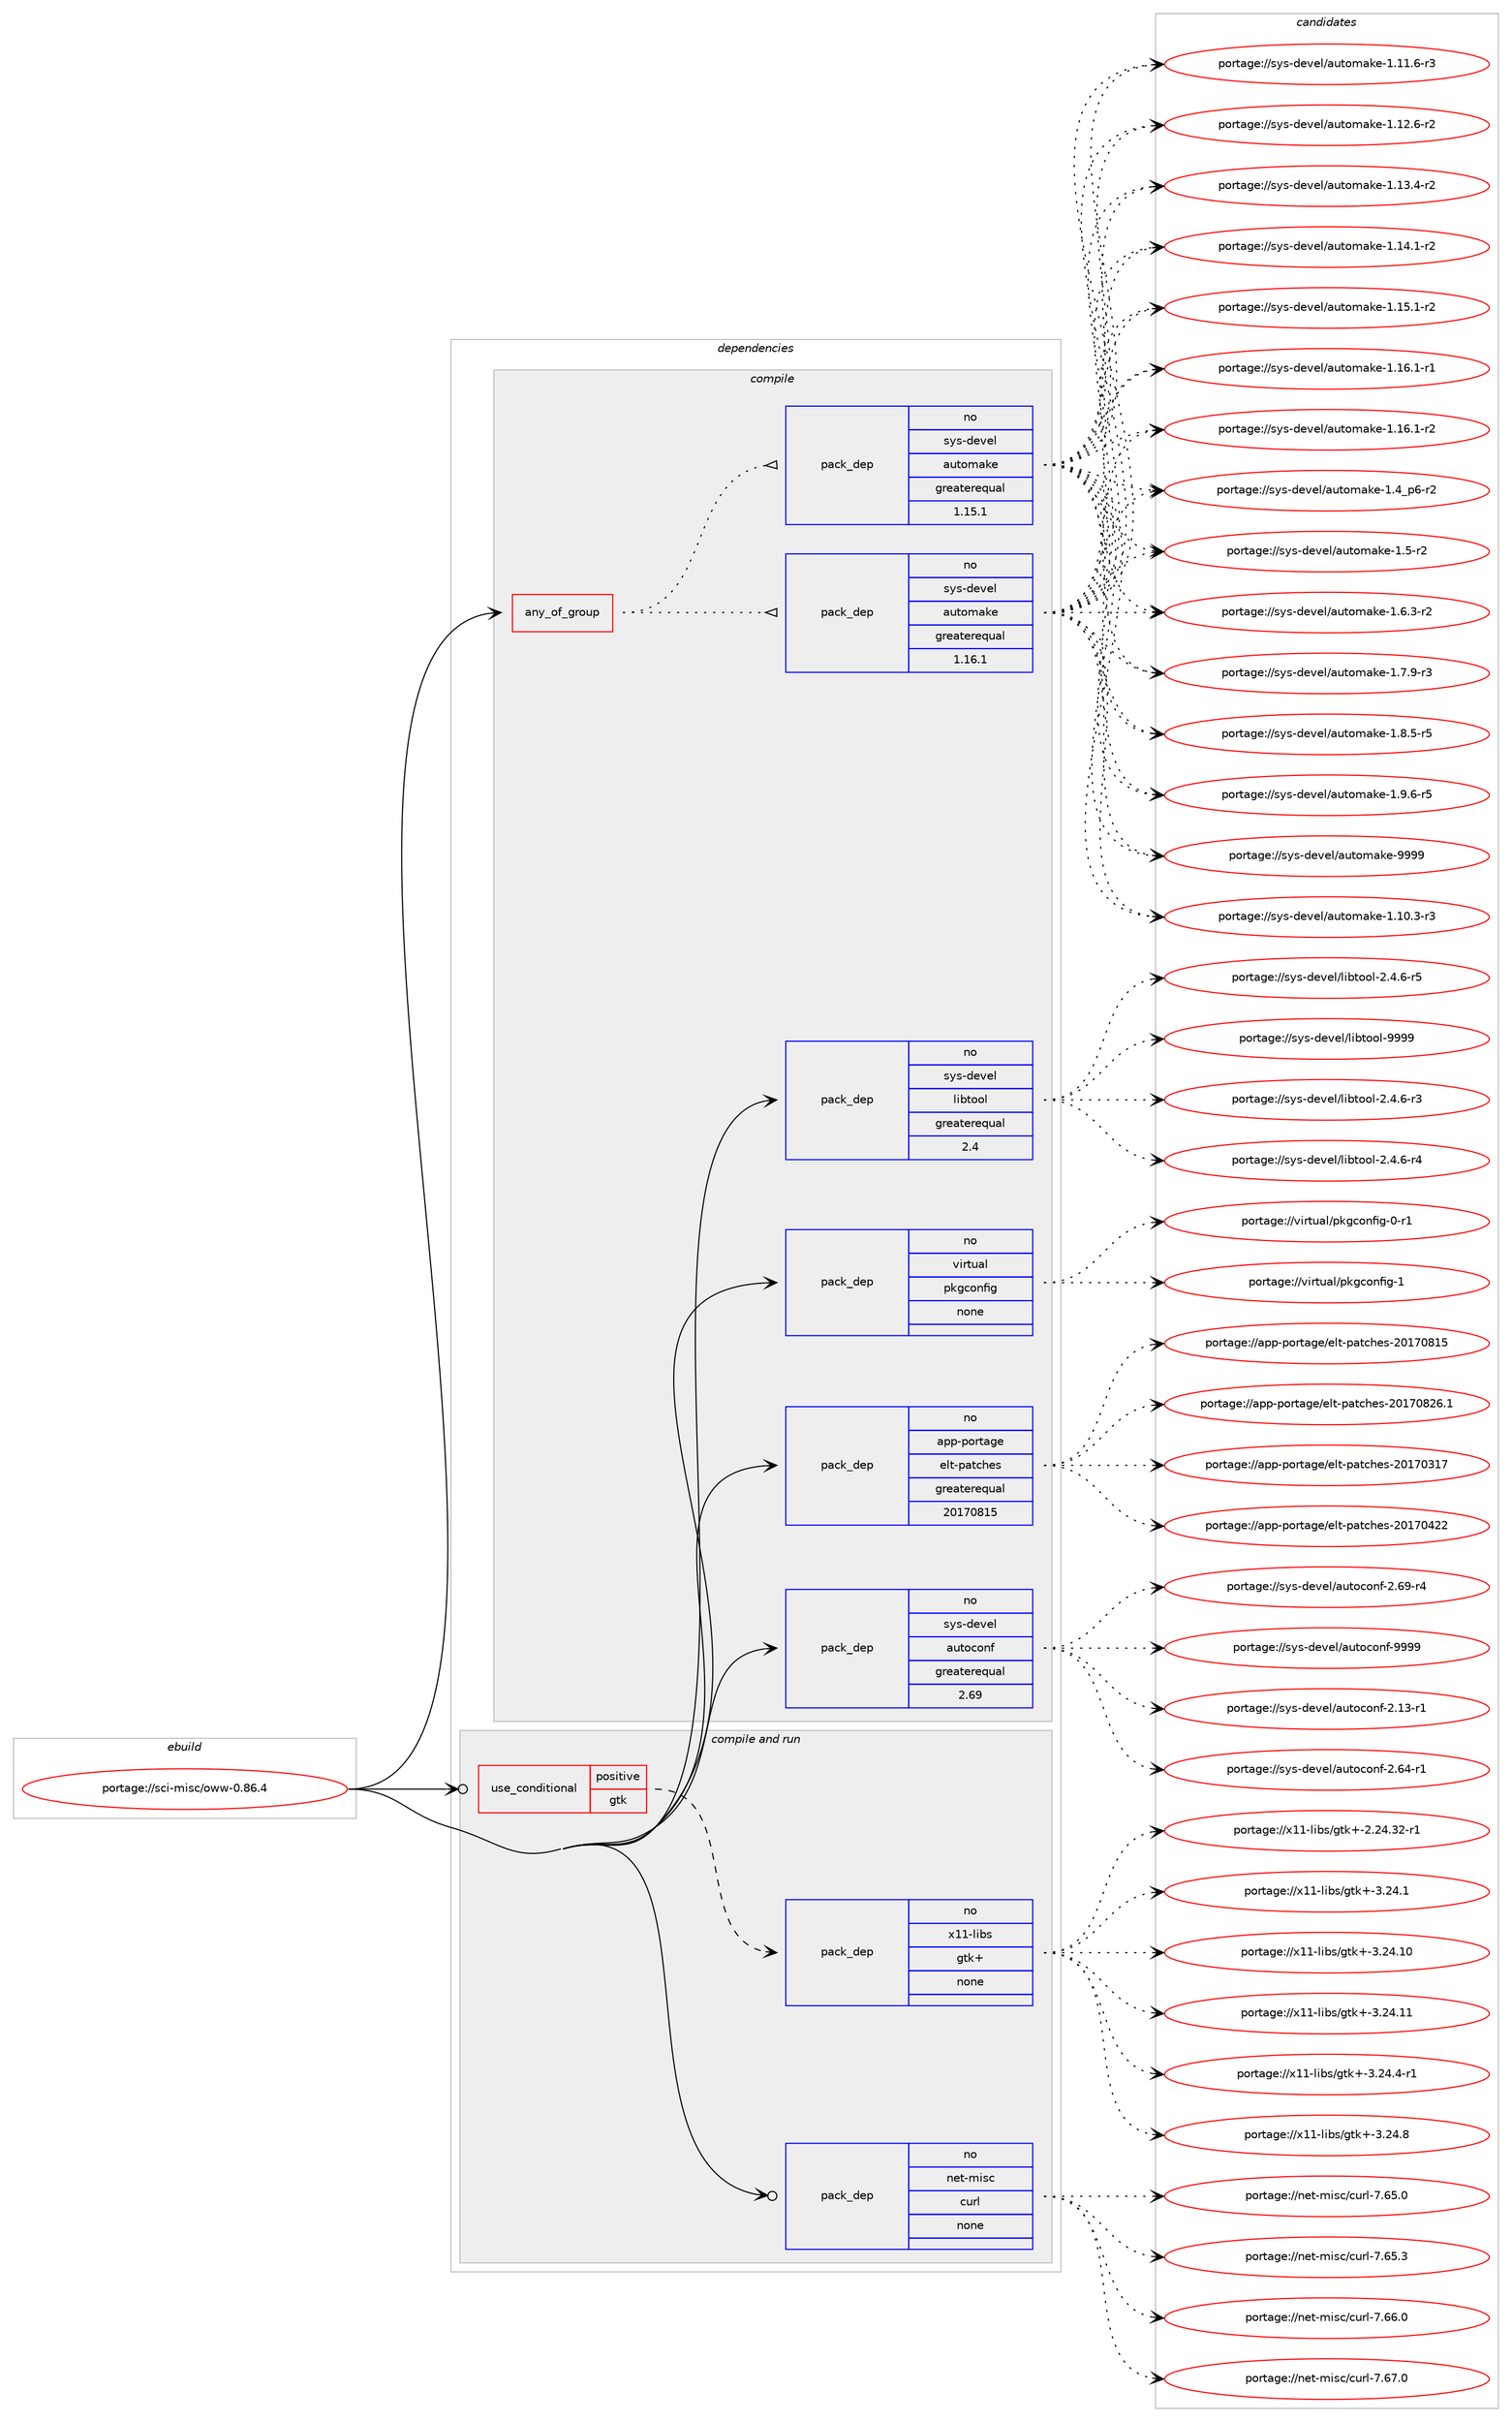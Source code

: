 digraph prolog {

# *************
# Graph options
# *************

newrank=true;
concentrate=true;
compound=true;
graph [rankdir=LR,fontname=Helvetica,fontsize=10,ranksep=1.5];#, ranksep=2.5, nodesep=0.2];
edge  [arrowhead=vee];
node  [fontname=Helvetica,fontsize=10];

# **********
# The ebuild
# **********

subgraph cluster_leftcol {
color=gray;
rank=same;
label=<<i>ebuild</i>>;
id [label="portage://sci-misc/oww-0.86.4", color=red, width=4, href="../sci-misc/oww-0.86.4.svg"];
}

# ****************
# The dependencies
# ****************

subgraph cluster_midcol {
color=gray;
label=<<i>dependencies</i>>;
subgraph cluster_compile {
fillcolor="#eeeeee";
style=filled;
label=<<i>compile</i>>;
subgraph any6533 {
dependency396075 [label=<<TABLE BORDER="0" CELLBORDER="1" CELLSPACING="0" CELLPADDING="4"><TR><TD CELLPADDING="10">any_of_group</TD></TR></TABLE>>, shape=none, color=red];subgraph pack291365 {
dependency396076 [label=<<TABLE BORDER="0" CELLBORDER="1" CELLSPACING="0" CELLPADDING="4" WIDTH="220"><TR><TD ROWSPAN="6" CELLPADDING="30">pack_dep</TD></TR><TR><TD WIDTH="110">no</TD></TR><TR><TD>sys-devel</TD></TR><TR><TD>automake</TD></TR><TR><TD>greaterequal</TD></TR><TR><TD>1.16.1</TD></TR></TABLE>>, shape=none, color=blue];
}
dependency396075:e -> dependency396076:w [weight=20,style="dotted",arrowhead="oinv"];
subgraph pack291366 {
dependency396077 [label=<<TABLE BORDER="0" CELLBORDER="1" CELLSPACING="0" CELLPADDING="4" WIDTH="220"><TR><TD ROWSPAN="6" CELLPADDING="30">pack_dep</TD></TR><TR><TD WIDTH="110">no</TD></TR><TR><TD>sys-devel</TD></TR><TR><TD>automake</TD></TR><TR><TD>greaterequal</TD></TR><TR><TD>1.15.1</TD></TR></TABLE>>, shape=none, color=blue];
}
dependency396075:e -> dependency396077:w [weight=20,style="dotted",arrowhead="oinv"];
}
id:e -> dependency396075:w [weight=20,style="solid",arrowhead="vee"];
subgraph pack291367 {
dependency396078 [label=<<TABLE BORDER="0" CELLBORDER="1" CELLSPACING="0" CELLPADDING="4" WIDTH="220"><TR><TD ROWSPAN="6" CELLPADDING="30">pack_dep</TD></TR><TR><TD WIDTH="110">no</TD></TR><TR><TD>app-portage</TD></TR><TR><TD>elt-patches</TD></TR><TR><TD>greaterequal</TD></TR><TR><TD>20170815</TD></TR></TABLE>>, shape=none, color=blue];
}
id:e -> dependency396078:w [weight=20,style="solid",arrowhead="vee"];
subgraph pack291368 {
dependency396079 [label=<<TABLE BORDER="0" CELLBORDER="1" CELLSPACING="0" CELLPADDING="4" WIDTH="220"><TR><TD ROWSPAN="6" CELLPADDING="30">pack_dep</TD></TR><TR><TD WIDTH="110">no</TD></TR><TR><TD>sys-devel</TD></TR><TR><TD>autoconf</TD></TR><TR><TD>greaterequal</TD></TR><TR><TD>2.69</TD></TR></TABLE>>, shape=none, color=blue];
}
id:e -> dependency396079:w [weight=20,style="solid",arrowhead="vee"];
subgraph pack291369 {
dependency396080 [label=<<TABLE BORDER="0" CELLBORDER="1" CELLSPACING="0" CELLPADDING="4" WIDTH="220"><TR><TD ROWSPAN="6" CELLPADDING="30">pack_dep</TD></TR><TR><TD WIDTH="110">no</TD></TR><TR><TD>sys-devel</TD></TR><TR><TD>libtool</TD></TR><TR><TD>greaterequal</TD></TR><TR><TD>2.4</TD></TR></TABLE>>, shape=none, color=blue];
}
id:e -> dependency396080:w [weight=20,style="solid",arrowhead="vee"];
subgraph pack291370 {
dependency396081 [label=<<TABLE BORDER="0" CELLBORDER="1" CELLSPACING="0" CELLPADDING="4" WIDTH="220"><TR><TD ROWSPAN="6" CELLPADDING="30">pack_dep</TD></TR><TR><TD WIDTH="110">no</TD></TR><TR><TD>virtual</TD></TR><TR><TD>pkgconfig</TD></TR><TR><TD>none</TD></TR><TR><TD></TD></TR></TABLE>>, shape=none, color=blue];
}
id:e -> dependency396081:w [weight=20,style="solid",arrowhead="vee"];
}
subgraph cluster_compileandrun {
fillcolor="#eeeeee";
style=filled;
label=<<i>compile and run</i>>;
subgraph cond97970 {
dependency396082 [label=<<TABLE BORDER="0" CELLBORDER="1" CELLSPACING="0" CELLPADDING="4"><TR><TD ROWSPAN="3" CELLPADDING="10">use_conditional</TD></TR><TR><TD>positive</TD></TR><TR><TD>gtk</TD></TR></TABLE>>, shape=none, color=red];
subgraph pack291371 {
dependency396083 [label=<<TABLE BORDER="0" CELLBORDER="1" CELLSPACING="0" CELLPADDING="4" WIDTH="220"><TR><TD ROWSPAN="6" CELLPADDING="30">pack_dep</TD></TR><TR><TD WIDTH="110">no</TD></TR><TR><TD>x11-libs</TD></TR><TR><TD>gtk+</TD></TR><TR><TD>none</TD></TR><TR><TD></TD></TR></TABLE>>, shape=none, color=blue];
}
dependency396082:e -> dependency396083:w [weight=20,style="dashed",arrowhead="vee"];
}
id:e -> dependency396082:w [weight=20,style="solid",arrowhead="odotvee"];
subgraph pack291372 {
dependency396084 [label=<<TABLE BORDER="0" CELLBORDER="1" CELLSPACING="0" CELLPADDING="4" WIDTH="220"><TR><TD ROWSPAN="6" CELLPADDING="30">pack_dep</TD></TR><TR><TD WIDTH="110">no</TD></TR><TR><TD>net-misc</TD></TR><TR><TD>curl</TD></TR><TR><TD>none</TD></TR><TR><TD></TD></TR></TABLE>>, shape=none, color=blue];
}
id:e -> dependency396084:w [weight=20,style="solid",arrowhead="odotvee"];
}
subgraph cluster_run {
fillcolor="#eeeeee";
style=filled;
label=<<i>run</i>>;
}
}

# **************
# The candidates
# **************

subgraph cluster_choices {
rank=same;
color=gray;
label=<<i>candidates</i>>;

subgraph choice291365 {
color=black;
nodesep=1;
choiceportage11512111545100101118101108479711711611110997107101454946494846514511451 [label="portage://sys-devel/automake-1.10.3-r3", color=red, width=4,href="../sys-devel/automake-1.10.3-r3.svg"];
choiceportage11512111545100101118101108479711711611110997107101454946494946544511451 [label="portage://sys-devel/automake-1.11.6-r3", color=red, width=4,href="../sys-devel/automake-1.11.6-r3.svg"];
choiceportage11512111545100101118101108479711711611110997107101454946495046544511450 [label="portage://sys-devel/automake-1.12.6-r2", color=red, width=4,href="../sys-devel/automake-1.12.6-r2.svg"];
choiceportage11512111545100101118101108479711711611110997107101454946495146524511450 [label="portage://sys-devel/automake-1.13.4-r2", color=red, width=4,href="../sys-devel/automake-1.13.4-r2.svg"];
choiceportage11512111545100101118101108479711711611110997107101454946495246494511450 [label="portage://sys-devel/automake-1.14.1-r2", color=red, width=4,href="../sys-devel/automake-1.14.1-r2.svg"];
choiceportage11512111545100101118101108479711711611110997107101454946495346494511450 [label="portage://sys-devel/automake-1.15.1-r2", color=red, width=4,href="../sys-devel/automake-1.15.1-r2.svg"];
choiceportage11512111545100101118101108479711711611110997107101454946495446494511449 [label="portage://sys-devel/automake-1.16.1-r1", color=red, width=4,href="../sys-devel/automake-1.16.1-r1.svg"];
choiceportage11512111545100101118101108479711711611110997107101454946495446494511450 [label="portage://sys-devel/automake-1.16.1-r2", color=red, width=4,href="../sys-devel/automake-1.16.1-r2.svg"];
choiceportage115121115451001011181011084797117116111109971071014549465295112544511450 [label="portage://sys-devel/automake-1.4_p6-r2", color=red, width=4,href="../sys-devel/automake-1.4_p6-r2.svg"];
choiceportage11512111545100101118101108479711711611110997107101454946534511450 [label="portage://sys-devel/automake-1.5-r2", color=red, width=4,href="../sys-devel/automake-1.5-r2.svg"];
choiceportage115121115451001011181011084797117116111109971071014549465446514511450 [label="portage://sys-devel/automake-1.6.3-r2", color=red, width=4,href="../sys-devel/automake-1.6.3-r2.svg"];
choiceportage115121115451001011181011084797117116111109971071014549465546574511451 [label="portage://sys-devel/automake-1.7.9-r3", color=red, width=4,href="../sys-devel/automake-1.7.9-r3.svg"];
choiceportage115121115451001011181011084797117116111109971071014549465646534511453 [label="portage://sys-devel/automake-1.8.5-r5", color=red, width=4,href="../sys-devel/automake-1.8.5-r5.svg"];
choiceportage115121115451001011181011084797117116111109971071014549465746544511453 [label="portage://sys-devel/automake-1.9.6-r5", color=red, width=4,href="../sys-devel/automake-1.9.6-r5.svg"];
choiceportage115121115451001011181011084797117116111109971071014557575757 [label="portage://sys-devel/automake-9999", color=red, width=4,href="../sys-devel/automake-9999.svg"];
dependency396076:e -> choiceportage11512111545100101118101108479711711611110997107101454946494846514511451:w [style=dotted,weight="100"];
dependency396076:e -> choiceportage11512111545100101118101108479711711611110997107101454946494946544511451:w [style=dotted,weight="100"];
dependency396076:e -> choiceportage11512111545100101118101108479711711611110997107101454946495046544511450:w [style=dotted,weight="100"];
dependency396076:e -> choiceportage11512111545100101118101108479711711611110997107101454946495146524511450:w [style=dotted,weight="100"];
dependency396076:e -> choiceportage11512111545100101118101108479711711611110997107101454946495246494511450:w [style=dotted,weight="100"];
dependency396076:e -> choiceportage11512111545100101118101108479711711611110997107101454946495346494511450:w [style=dotted,weight="100"];
dependency396076:e -> choiceportage11512111545100101118101108479711711611110997107101454946495446494511449:w [style=dotted,weight="100"];
dependency396076:e -> choiceportage11512111545100101118101108479711711611110997107101454946495446494511450:w [style=dotted,weight="100"];
dependency396076:e -> choiceportage115121115451001011181011084797117116111109971071014549465295112544511450:w [style=dotted,weight="100"];
dependency396076:e -> choiceportage11512111545100101118101108479711711611110997107101454946534511450:w [style=dotted,weight="100"];
dependency396076:e -> choiceportage115121115451001011181011084797117116111109971071014549465446514511450:w [style=dotted,weight="100"];
dependency396076:e -> choiceportage115121115451001011181011084797117116111109971071014549465546574511451:w [style=dotted,weight="100"];
dependency396076:e -> choiceportage115121115451001011181011084797117116111109971071014549465646534511453:w [style=dotted,weight="100"];
dependency396076:e -> choiceportage115121115451001011181011084797117116111109971071014549465746544511453:w [style=dotted,weight="100"];
dependency396076:e -> choiceportage115121115451001011181011084797117116111109971071014557575757:w [style=dotted,weight="100"];
}
subgraph choice291366 {
color=black;
nodesep=1;
choiceportage11512111545100101118101108479711711611110997107101454946494846514511451 [label="portage://sys-devel/automake-1.10.3-r3", color=red, width=4,href="../sys-devel/automake-1.10.3-r3.svg"];
choiceportage11512111545100101118101108479711711611110997107101454946494946544511451 [label="portage://sys-devel/automake-1.11.6-r3", color=red, width=4,href="../sys-devel/automake-1.11.6-r3.svg"];
choiceportage11512111545100101118101108479711711611110997107101454946495046544511450 [label="portage://sys-devel/automake-1.12.6-r2", color=red, width=4,href="../sys-devel/automake-1.12.6-r2.svg"];
choiceportage11512111545100101118101108479711711611110997107101454946495146524511450 [label="portage://sys-devel/automake-1.13.4-r2", color=red, width=4,href="../sys-devel/automake-1.13.4-r2.svg"];
choiceportage11512111545100101118101108479711711611110997107101454946495246494511450 [label="portage://sys-devel/automake-1.14.1-r2", color=red, width=4,href="../sys-devel/automake-1.14.1-r2.svg"];
choiceportage11512111545100101118101108479711711611110997107101454946495346494511450 [label="portage://sys-devel/automake-1.15.1-r2", color=red, width=4,href="../sys-devel/automake-1.15.1-r2.svg"];
choiceportage11512111545100101118101108479711711611110997107101454946495446494511449 [label="portage://sys-devel/automake-1.16.1-r1", color=red, width=4,href="../sys-devel/automake-1.16.1-r1.svg"];
choiceportage11512111545100101118101108479711711611110997107101454946495446494511450 [label="portage://sys-devel/automake-1.16.1-r2", color=red, width=4,href="../sys-devel/automake-1.16.1-r2.svg"];
choiceportage115121115451001011181011084797117116111109971071014549465295112544511450 [label="portage://sys-devel/automake-1.4_p6-r2", color=red, width=4,href="../sys-devel/automake-1.4_p6-r2.svg"];
choiceportage11512111545100101118101108479711711611110997107101454946534511450 [label="portage://sys-devel/automake-1.5-r2", color=red, width=4,href="../sys-devel/automake-1.5-r2.svg"];
choiceportage115121115451001011181011084797117116111109971071014549465446514511450 [label="portage://sys-devel/automake-1.6.3-r2", color=red, width=4,href="../sys-devel/automake-1.6.3-r2.svg"];
choiceportage115121115451001011181011084797117116111109971071014549465546574511451 [label="portage://sys-devel/automake-1.7.9-r3", color=red, width=4,href="../sys-devel/automake-1.7.9-r3.svg"];
choiceportage115121115451001011181011084797117116111109971071014549465646534511453 [label="portage://sys-devel/automake-1.8.5-r5", color=red, width=4,href="../sys-devel/automake-1.8.5-r5.svg"];
choiceportage115121115451001011181011084797117116111109971071014549465746544511453 [label="portage://sys-devel/automake-1.9.6-r5", color=red, width=4,href="../sys-devel/automake-1.9.6-r5.svg"];
choiceportage115121115451001011181011084797117116111109971071014557575757 [label="portage://sys-devel/automake-9999", color=red, width=4,href="../sys-devel/automake-9999.svg"];
dependency396077:e -> choiceportage11512111545100101118101108479711711611110997107101454946494846514511451:w [style=dotted,weight="100"];
dependency396077:e -> choiceportage11512111545100101118101108479711711611110997107101454946494946544511451:w [style=dotted,weight="100"];
dependency396077:e -> choiceportage11512111545100101118101108479711711611110997107101454946495046544511450:w [style=dotted,weight="100"];
dependency396077:e -> choiceportage11512111545100101118101108479711711611110997107101454946495146524511450:w [style=dotted,weight="100"];
dependency396077:e -> choiceportage11512111545100101118101108479711711611110997107101454946495246494511450:w [style=dotted,weight="100"];
dependency396077:e -> choiceportage11512111545100101118101108479711711611110997107101454946495346494511450:w [style=dotted,weight="100"];
dependency396077:e -> choiceportage11512111545100101118101108479711711611110997107101454946495446494511449:w [style=dotted,weight="100"];
dependency396077:e -> choiceportage11512111545100101118101108479711711611110997107101454946495446494511450:w [style=dotted,weight="100"];
dependency396077:e -> choiceportage115121115451001011181011084797117116111109971071014549465295112544511450:w [style=dotted,weight="100"];
dependency396077:e -> choiceportage11512111545100101118101108479711711611110997107101454946534511450:w [style=dotted,weight="100"];
dependency396077:e -> choiceportage115121115451001011181011084797117116111109971071014549465446514511450:w [style=dotted,weight="100"];
dependency396077:e -> choiceportage115121115451001011181011084797117116111109971071014549465546574511451:w [style=dotted,weight="100"];
dependency396077:e -> choiceportage115121115451001011181011084797117116111109971071014549465646534511453:w [style=dotted,weight="100"];
dependency396077:e -> choiceportage115121115451001011181011084797117116111109971071014549465746544511453:w [style=dotted,weight="100"];
dependency396077:e -> choiceportage115121115451001011181011084797117116111109971071014557575757:w [style=dotted,weight="100"];
}
subgraph choice291367 {
color=black;
nodesep=1;
choiceportage97112112451121111141169710310147101108116451129711699104101115455048495548514955 [label="portage://app-portage/elt-patches-20170317", color=red, width=4,href="../app-portage/elt-patches-20170317.svg"];
choiceportage97112112451121111141169710310147101108116451129711699104101115455048495548525050 [label="portage://app-portage/elt-patches-20170422", color=red, width=4,href="../app-portage/elt-patches-20170422.svg"];
choiceportage97112112451121111141169710310147101108116451129711699104101115455048495548564953 [label="portage://app-portage/elt-patches-20170815", color=red, width=4,href="../app-portage/elt-patches-20170815.svg"];
choiceportage971121124511211111411697103101471011081164511297116991041011154550484955485650544649 [label="portage://app-portage/elt-patches-20170826.1", color=red, width=4,href="../app-portage/elt-patches-20170826.1.svg"];
dependency396078:e -> choiceportage97112112451121111141169710310147101108116451129711699104101115455048495548514955:w [style=dotted,weight="100"];
dependency396078:e -> choiceportage97112112451121111141169710310147101108116451129711699104101115455048495548525050:w [style=dotted,weight="100"];
dependency396078:e -> choiceportage97112112451121111141169710310147101108116451129711699104101115455048495548564953:w [style=dotted,weight="100"];
dependency396078:e -> choiceportage971121124511211111411697103101471011081164511297116991041011154550484955485650544649:w [style=dotted,weight="100"];
}
subgraph choice291368 {
color=black;
nodesep=1;
choiceportage1151211154510010111810110847971171161119911111010245504649514511449 [label="portage://sys-devel/autoconf-2.13-r1", color=red, width=4,href="../sys-devel/autoconf-2.13-r1.svg"];
choiceportage1151211154510010111810110847971171161119911111010245504654524511449 [label="portage://sys-devel/autoconf-2.64-r1", color=red, width=4,href="../sys-devel/autoconf-2.64-r1.svg"];
choiceportage1151211154510010111810110847971171161119911111010245504654574511452 [label="portage://sys-devel/autoconf-2.69-r4", color=red, width=4,href="../sys-devel/autoconf-2.69-r4.svg"];
choiceportage115121115451001011181011084797117116111991111101024557575757 [label="portage://sys-devel/autoconf-9999", color=red, width=4,href="../sys-devel/autoconf-9999.svg"];
dependency396079:e -> choiceportage1151211154510010111810110847971171161119911111010245504649514511449:w [style=dotted,weight="100"];
dependency396079:e -> choiceportage1151211154510010111810110847971171161119911111010245504654524511449:w [style=dotted,weight="100"];
dependency396079:e -> choiceportage1151211154510010111810110847971171161119911111010245504654574511452:w [style=dotted,weight="100"];
dependency396079:e -> choiceportage115121115451001011181011084797117116111991111101024557575757:w [style=dotted,weight="100"];
}
subgraph choice291369 {
color=black;
nodesep=1;
choiceportage1151211154510010111810110847108105981161111111084550465246544511451 [label="portage://sys-devel/libtool-2.4.6-r3", color=red, width=4,href="../sys-devel/libtool-2.4.6-r3.svg"];
choiceportage1151211154510010111810110847108105981161111111084550465246544511452 [label="portage://sys-devel/libtool-2.4.6-r4", color=red, width=4,href="../sys-devel/libtool-2.4.6-r4.svg"];
choiceportage1151211154510010111810110847108105981161111111084550465246544511453 [label="portage://sys-devel/libtool-2.4.6-r5", color=red, width=4,href="../sys-devel/libtool-2.4.6-r5.svg"];
choiceportage1151211154510010111810110847108105981161111111084557575757 [label="portage://sys-devel/libtool-9999", color=red, width=4,href="../sys-devel/libtool-9999.svg"];
dependency396080:e -> choiceportage1151211154510010111810110847108105981161111111084550465246544511451:w [style=dotted,weight="100"];
dependency396080:e -> choiceportage1151211154510010111810110847108105981161111111084550465246544511452:w [style=dotted,weight="100"];
dependency396080:e -> choiceportage1151211154510010111810110847108105981161111111084550465246544511453:w [style=dotted,weight="100"];
dependency396080:e -> choiceportage1151211154510010111810110847108105981161111111084557575757:w [style=dotted,weight="100"];
}
subgraph choice291370 {
color=black;
nodesep=1;
choiceportage11810511411611797108471121071039911111010210510345484511449 [label="portage://virtual/pkgconfig-0-r1", color=red, width=4,href="../virtual/pkgconfig-0-r1.svg"];
choiceportage1181051141161179710847112107103991111101021051034549 [label="portage://virtual/pkgconfig-1", color=red, width=4,href="../virtual/pkgconfig-1.svg"];
dependency396081:e -> choiceportage11810511411611797108471121071039911111010210510345484511449:w [style=dotted,weight="100"];
dependency396081:e -> choiceportage1181051141161179710847112107103991111101021051034549:w [style=dotted,weight="100"];
}
subgraph choice291371 {
color=black;
nodesep=1;
choiceportage12049494510810598115471031161074345504650524651504511449 [label="portage://x11-libs/gtk+-2.24.32-r1", color=red, width=4,href="../x11-libs/gtk+-2.24.32-r1.svg"];
choiceportage12049494510810598115471031161074345514650524649 [label="portage://x11-libs/gtk+-3.24.1", color=red, width=4,href="../x11-libs/gtk+-3.24.1.svg"];
choiceportage1204949451081059811547103116107434551465052464948 [label="portage://x11-libs/gtk+-3.24.10", color=red, width=4,href="../x11-libs/gtk+-3.24.10.svg"];
choiceportage1204949451081059811547103116107434551465052464949 [label="portage://x11-libs/gtk+-3.24.11", color=red, width=4,href="../x11-libs/gtk+-3.24.11.svg"];
choiceportage120494945108105981154710311610743455146505246524511449 [label="portage://x11-libs/gtk+-3.24.4-r1", color=red, width=4,href="../x11-libs/gtk+-3.24.4-r1.svg"];
choiceportage12049494510810598115471031161074345514650524656 [label="portage://x11-libs/gtk+-3.24.8", color=red, width=4,href="../x11-libs/gtk+-3.24.8.svg"];
dependency396083:e -> choiceportage12049494510810598115471031161074345504650524651504511449:w [style=dotted,weight="100"];
dependency396083:e -> choiceportage12049494510810598115471031161074345514650524649:w [style=dotted,weight="100"];
dependency396083:e -> choiceportage1204949451081059811547103116107434551465052464948:w [style=dotted,weight="100"];
dependency396083:e -> choiceportage1204949451081059811547103116107434551465052464949:w [style=dotted,weight="100"];
dependency396083:e -> choiceportage120494945108105981154710311610743455146505246524511449:w [style=dotted,weight="100"];
dependency396083:e -> choiceportage12049494510810598115471031161074345514650524656:w [style=dotted,weight="100"];
}
subgraph choice291372 {
color=black;
nodesep=1;
choiceportage1101011164510910511599479911711410845554654534648 [label="portage://net-misc/curl-7.65.0", color=red, width=4,href="../net-misc/curl-7.65.0.svg"];
choiceportage1101011164510910511599479911711410845554654534651 [label="portage://net-misc/curl-7.65.3", color=red, width=4,href="../net-misc/curl-7.65.3.svg"];
choiceportage1101011164510910511599479911711410845554654544648 [label="portage://net-misc/curl-7.66.0", color=red, width=4,href="../net-misc/curl-7.66.0.svg"];
choiceportage1101011164510910511599479911711410845554654554648 [label="portage://net-misc/curl-7.67.0", color=red, width=4,href="../net-misc/curl-7.67.0.svg"];
dependency396084:e -> choiceportage1101011164510910511599479911711410845554654534648:w [style=dotted,weight="100"];
dependency396084:e -> choiceportage1101011164510910511599479911711410845554654534651:w [style=dotted,weight="100"];
dependency396084:e -> choiceportage1101011164510910511599479911711410845554654544648:w [style=dotted,weight="100"];
dependency396084:e -> choiceportage1101011164510910511599479911711410845554654554648:w [style=dotted,weight="100"];
}
}

}
